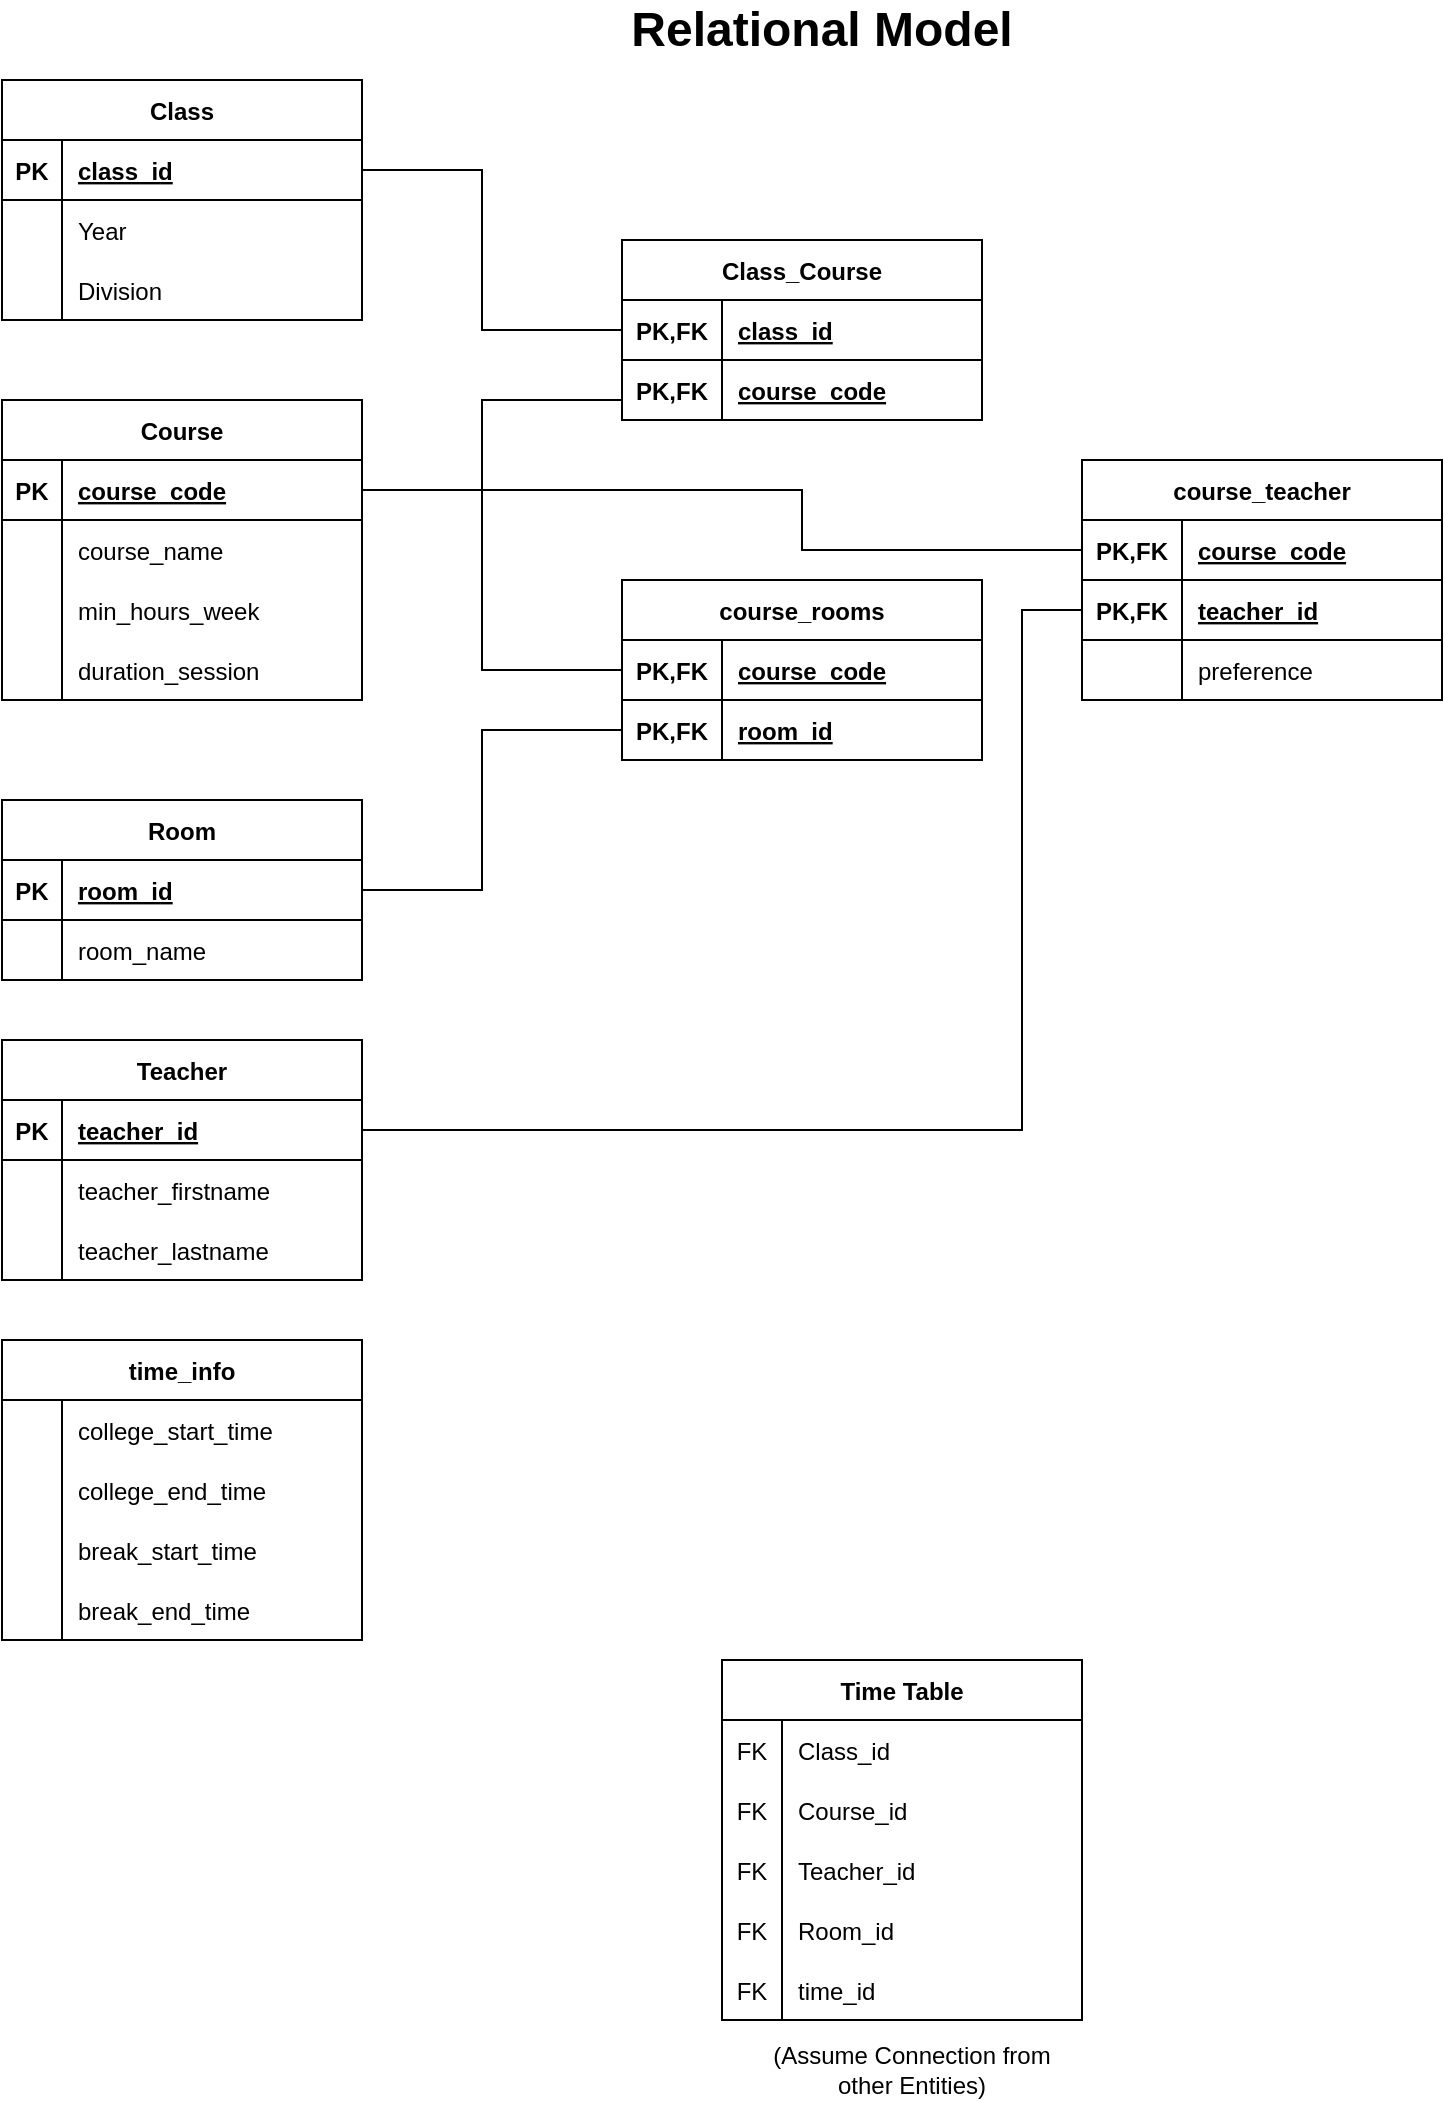 <mxfile version="20.7.4" type="device"><diagram id="zvLqzb58kwVaxN1AMwR2" name="Page-1"><mxGraphModel dx="794" dy="476" grid="1" gridSize="10" guides="1" tooltips="1" connect="1" arrows="1" fold="1" page="1" pageScale="1" pageWidth="1100" pageHeight="1700" math="0" shadow="0"><root><mxCell id="0"/><mxCell id="1" parent="0"/><mxCell id="yM-epIyJSIIHkvB47Rvs-1" value="&lt;b&gt;&lt;font style=&quot;font-size: 24px;&quot;&gt;Relational Model&lt;/font&gt;&lt;/b&gt;" style="text;html=1;strokeColor=none;fillColor=none;align=center;verticalAlign=middle;whiteSpace=wrap;rounded=0;" parent="1" vertex="1"><mxGeometry x="310" y="40" width="280" height="30" as="geometry"/></mxCell><mxCell id="yM-epIyJSIIHkvB47Rvs-2" value="Class" style="shape=table;startSize=30;container=1;collapsible=1;childLayout=tableLayout;fixedRows=1;rowLines=0;fontStyle=1;align=center;resizeLast=1;fontSize=12;" parent="1" vertex="1"><mxGeometry x="40" y="80" width="180" height="120" as="geometry"/></mxCell><mxCell id="yM-epIyJSIIHkvB47Rvs-3" value="" style="shape=tableRow;horizontal=0;startSize=0;swimlaneHead=0;swimlaneBody=0;fillColor=none;collapsible=0;dropTarget=0;points=[[0,0.5],[1,0.5]];portConstraint=eastwest;top=0;left=0;right=0;bottom=1;fontSize=24;" parent="yM-epIyJSIIHkvB47Rvs-2" vertex="1"><mxGeometry y="30" width="180" height="30" as="geometry"/></mxCell><mxCell id="yM-epIyJSIIHkvB47Rvs-4" value="PK" style="shape=partialRectangle;connectable=0;fillColor=none;top=0;left=0;bottom=0;right=0;fontStyle=1;overflow=hidden;fontSize=12;" parent="yM-epIyJSIIHkvB47Rvs-3" vertex="1"><mxGeometry width="30" height="30" as="geometry"><mxRectangle width="30" height="30" as="alternateBounds"/></mxGeometry></mxCell><mxCell id="yM-epIyJSIIHkvB47Rvs-5" value="class_id" style="shape=partialRectangle;connectable=0;fillColor=none;top=0;left=0;bottom=0;right=0;align=left;spacingLeft=6;fontStyle=5;overflow=hidden;fontSize=12;" parent="yM-epIyJSIIHkvB47Rvs-3" vertex="1"><mxGeometry x="30" width="150" height="30" as="geometry"><mxRectangle width="150" height="30" as="alternateBounds"/></mxGeometry></mxCell><mxCell id="yM-epIyJSIIHkvB47Rvs-6" value="" style="shape=tableRow;horizontal=0;startSize=0;swimlaneHead=0;swimlaneBody=0;fillColor=none;collapsible=0;dropTarget=0;points=[[0,0.5],[1,0.5]];portConstraint=eastwest;top=0;left=0;right=0;bottom=0;fontSize=24;" parent="yM-epIyJSIIHkvB47Rvs-2" vertex="1"><mxGeometry y="60" width="180" height="30" as="geometry"/></mxCell><mxCell id="yM-epIyJSIIHkvB47Rvs-7" value="" style="shape=partialRectangle;connectable=0;fillColor=none;top=0;left=0;bottom=0;right=0;editable=1;overflow=hidden;fontSize=24;" parent="yM-epIyJSIIHkvB47Rvs-6" vertex="1"><mxGeometry width="30" height="30" as="geometry"><mxRectangle width="30" height="30" as="alternateBounds"/></mxGeometry></mxCell><mxCell id="yM-epIyJSIIHkvB47Rvs-8" value="Year" style="shape=partialRectangle;connectable=0;fillColor=none;top=0;left=0;bottom=0;right=0;align=left;spacingLeft=6;overflow=hidden;fontSize=12;" parent="yM-epIyJSIIHkvB47Rvs-6" vertex="1"><mxGeometry x="30" width="150" height="30" as="geometry"><mxRectangle width="150" height="30" as="alternateBounds"/></mxGeometry></mxCell><mxCell id="yM-epIyJSIIHkvB47Rvs-9" value="" style="shape=tableRow;horizontal=0;startSize=0;swimlaneHead=0;swimlaneBody=0;fillColor=none;collapsible=0;dropTarget=0;points=[[0,0.5],[1,0.5]];portConstraint=eastwest;top=0;left=0;right=0;bottom=0;fontSize=24;" parent="yM-epIyJSIIHkvB47Rvs-2" vertex="1"><mxGeometry y="90" width="180" height="30" as="geometry"/></mxCell><mxCell id="yM-epIyJSIIHkvB47Rvs-10" value="" style="shape=partialRectangle;connectable=0;fillColor=none;top=0;left=0;bottom=0;right=0;editable=1;overflow=hidden;fontSize=24;" parent="yM-epIyJSIIHkvB47Rvs-9" vertex="1"><mxGeometry width="30" height="30" as="geometry"><mxRectangle width="30" height="30" as="alternateBounds"/></mxGeometry></mxCell><mxCell id="yM-epIyJSIIHkvB47Rvs-11" value="Division" style="shape=partialRectangle;connectable=0;fillColor=none;top=0;left=0;bottom=0;right=0;align=left;spacingLeft=6;overflow=hidden;fontSize=12;" parent="yM-epIyJSIIHkvB47Rvs-9" vertex="1"><mxGeometry x="30" width="150" height="30" as="geometry"><mxRectangle width="150" height="30" as="alternateBounds"/></mxGeometry></mxCell><mxCell id="yM-epIyJSIIHkvB47Rvs-15" value="Course" style="shape=table;startSize=30;container=1;collapsible=1;childLayout=tableLayout;fixedRows=1;rowLines=0;fontStyle=1;align=center;resizeLast=1;fontSize=12;" parent="1" vertex="1"><mxGeometry x="40" y="240" width="180" height="150" as="geometry"/></mxCell><mxCell id="yM-epIyJSIIHkvB47Rvs-16" value="" style="shape=tableRow;horizontal=0;startSize=0;swimlaneHead=0;swimlaneBody=0;fillColor=none;collapsible=0;dropTarget=0;points=[[0,0.5],[1,0.5]];portConstraint=eastwest;top=0;left=0;right=0;bottom=1;fontSize=24;" parent="yM-epIyJSIIHkvB47Rvs-15" vertex="1"><mxGeometry y="30" width="180" height="30" as="geometry"/></mxCell><mxCell id="yM-epIyJSIIHkvB47Rvs-17" value="PK" style="shape=partialRectangle;connectable=0;fillColor=none;top=0;left=0;bottom=0;right=0;fontStyle=1;overflow=hidden;fontSize=12;" parent="yM-epIyJSIIHkvB47Rvs-16" vertex="1"><mxGeometry width="30" height="30" as="geometry"><mxRectangle width="30" height="30" as="alternateBounds"/></mxGeometry></mxCell><mxCell id="yM-epIyJSIIHkvB47Rvs-18" value="course_code" style="shape=partialRectangle;connectable=0;fillColor=none;top=0;left=0;bottom=0;right=0;align=left;spacingLeft=6;fontStyle=5;overflow=hidden;fontSize=12;" parent="yM-epIyJSIIHkvB47Rvs-16" vertex="1"><mxGeometry x="30" width="150" height="30" as="geometry"><mxRectangle width="150" height="30" as="alternateBounds"/></mxGeometry></mxCell><mxCell id="yM-epIyJSIIHkvB47Rvs-19" value="" style="shape=tableRow;horizontal=0;startSize=0;swimlaneHead=0;swimlaneBody=0;fillColor=none;collapsible=0;dropTarget=0;points=[[0,0.5],[1,0.5]];portConstraint=eastwest;top=0;left=0;right=0;bottom=0;fontSize=24;" parent="yM-epIyJSIIHkvB47Rvs-15" vertex="1"><mxGeometry y="60" width="180" height="30" as="geometry"/></mxCell><mxCell id="yM-epIyJSIIHkvB47Rvs-20" value="" style="shape=partialRectangle;connectable=0;fillColor=none;top=0;left=0;bottom=0;right=0;editable=1;overflow=hidden;fontSize=24;" parent="yM-epIyJSIIHkvB47Rvs-19" vertex="1"><mxGeometry width="30" height="30" as="geometry"><mxRectangle width="30" height="30" as="alternateBounds"/></mxGeometry></mxCell><mxCell id="yM-epIyJSIIHkvB47Rvs-21" value="course_name" style="shape=partialRectangle;connectable=0;fillColor=none;top=0;left=0;bottom=0;right=0;align=left;spacingLeft=6;overflow=hidden;fontSize=12;" parent="yM-epIyJSIIHkvB47Rvs-19" vertex="1"><mxGeometry x="30" width="150" height="30" as="geometry"><mxRectangle width="150" height="30" as="alternateBounds"/></mxGeometry></mxCell><mxCell id="yM-epIyJSIIHkvB47Rvs-22" value="" style="shape=tableRow;horizontal=0;startSize=0;swimlaneHead=0;swimlaneBody=0;fillColor=none;collapsible=0;dropTarget=0;points=[[0,0.5],[1,0.5]];portConstraint=eastwest;top=0;left=0;right=0;bottom=0;fontSize=24;" parent="yM-epIyJSIIHkvB47Rvs-15" vertex="1"><mxGeometry y="90" width="180" height="30" as="geometry"/></mxCell><mxCell id="yM-epIyJSIIHkvB47Rvs-23" value="" style="shape=partialRectangle;connectable=0;fillColor=none;top=0;left=0;bottom=0;right=0;editable=1;overflow=hidden;fontSize=24;" parent="yM-epIyJSIIHkvB47Rvs-22" vertex="1"><mxGeometry width="30" height="30" as="geometry"><mxRectangle width="30" height="30" as="alternateBounds"/></mxGeometry></mxCell><mxCell id="yM-epIyJSIIHkvB47Rvs-24" value="min_hours_week" style="shape=partialRectangle;connectable=0;fillColor=none;top=0;left=0;bottom=0;right=0;align=left;spacingLeft=6;overflow=hidden;fontSize=12;" parent="yM-epIyJSIIHkvB47Rvs-22" vertex="1"><mxGeometry x="30" width="150" height="30" as="geometry"><mxRectangle width="150" height="30" as="alternateBounds"/></mxGeometry></mxCell><mxCell id="yM-epIyJSIIHkvB47Rvs-47" value="" style="shape=tableRow;horizontal=0;startSize=0;swimlaneHead=0;swimlaneBody=0;fillColor=none;collapsible=0;dropTarget=0;points=[[0,0.5],[1,0.5]];portConstraint=eastwest;top=0;left=0;right=0;bottom=0;fontSize=24;" parent="yM-epIyJSIIHkvB47Rvs-15" vertex="1"><mxGeometry y="120" width="180" height="30" as="geometry"/></mxCell><mxCell id="yM-epIyJSIIHkvB47Rvs-48" value="" style="shape=partialRectangle;connectable=0;fillColor=none;top=0;left=0;bottom=0;right=0;editable=1;overflow=hidden;fontSize=24;" parent="yM-epIyJSIIHkvB47Rvs-47" vertex="1"><mxGeometry width="30" height="30" as="geometry"><mxRectangle width="30" height="30" as="alternateBounds"/></mxGeometry></mxCell><mxCell id="yM-epIyJSIIHkvB47Rvs-49" value="duration_session" style="shape=partialRectangle;connectable=0;fillColor=none;top=0;left=0;bottom=0;right=0;align=left;spacingLeft=6;overflow=hidden;fontSize=12;" parent="yM-epIyJSIIHkvB47Rvs-47" vertex="1"><mxGeometry x="30" width="150" height="30" as="geometry"><mxRectangle width="150" height="30" as="alternateBounds"/></mxGeometry></mxCell><mxCell id="yM-epIyJSIIHkvB47Rvs-50" value="Room" style="shape=table;startSize=30;container=1;collapsible=1;childLayout=tableLayout;fixedRows=1;rowLines=0;fontStyle=1;align=center;resizeLast=1;fontSize=12;" parent="1" vertex="1"><mxGeometry x="40" y="440" width="180" height="90" as="geometry"/></mxCell><mxCell id="yM-epIyJSIIHkvB47Rvs-51" value="" style="shape=tableRow;horizontal=0;startSize=0;swimlaneHead=0;swimlaneBody=0;fillColor=none;collapsible=0;dropTarget=0;points=[[0,0.5],[1,0.5]];portConstraint=eastwest;top=0;left=0;right=0;bottom=1;fontSize=24;" parent="yM-epIyJSIIHkvB47Rvs-50" vertex="1"><mxGeometry y="30" width="180" height="30" as="geometry"/></mxCell><mxCell id="yM-epIyJSIIHkvB47Rvs-52" value="PK" style="shape=partialRectangle;connectable=0;fillColor=none;top=0;left=0;bottom=0;right=0;fontStyle=1;overflow=hidden;fontSize=12;" parent="yM-epIyJSIIHkvB47Rvs-51" vertex="1"><mxGeometry width="30" height="30" as="geometry"><mxRectangle width="30" height="30" as="alternateBounds"/></mxGeometry></mxCell><mxCell id="yM-epIyJSIIHkvB47Rvs-53" value="room_id" style="shape=partialRectangle;connectable=0;fillColor=none;top=0;left=0;bottom=0;right=0;align=left;spacingLeft=6;fontStyle=5;overflow=hidden;fontSize=12;" parent="yM-epIyJSIIHkvB47Rvs-51" vertex="1"><mxGeometry x="30" width="150" height="30" as="geometry"><mxRectangle width="150" height="30" as="alternateBounds"/></mxGeometry></mxCell><mxCell id="yM-epIyJSIIHkvB47Rvs-54" value="" style="shape=tableRow;horizontal=0;startSize=0;swimlaneHead=0;swimlaneBody=0;fillColor=none;collapsible=0;dropTarget=0;points=[[0,0.5],[1,0.5]];portConstraint=eastwest;top=0;left=0;right=0;bottom=0;fontSize=24;" parent="yM-epIyJSIIHkvB47Rvs-50" vertex="1"><mxGeometry y="60" width="180" height="30" as="geometry"/></mxCell><mxCell id="yM-epIyJSIIHkvB47Rvs-55" value="" style="shape=partialRectangle;connectable=0;fillColor=none;top=0;left=0;bottom=0;right=0;editable=1;overflow=hidden;fontSize=24;" parent="yM-epIyJSIIHkvB47Rvs-54" vertex="1"><mxGeometry width="30" height="30" as="geometry"><mxRectangle width="30" height="30" as="alternateBounds"/></mxGeometry></mxCell><mxCell id="yM-epIyJSIIHkvB47Rvs-56" value="room_name" style="shape=partialRectangle;connectable=0;fillColor=none;top=0;left=0;bottom=0;right=0;align=left;spacingLeft=6;overflow=hidden;fontSize=12;" parent="yM-epIyJSIIHkvB47Rvs-54" vertex="1"><mxGeometry x="30" width="150" height="30" as="geometry"><mxRectangle width="150" height="30" as="alternateBounds"/></mxGeometry></mxCell><mxCell id="yM-epIyJSIIHkvB47Rvs-63" value="Teacher" style="shape=table;startSize=30;container=1;collapsible=1;childLayout=tableLayout;fixedRows=1;rowLines=0;fontStyle=1;align=center;resizeLast=1;fontSize=12;" parent="1" vertex="1"><mxGeometry x="40" y="560" width="180" height="120" as="geometry"/></mxCell><mxCell id="yM-epIyJSIIHkvB47Rvs-64" value="" style="shape=tableRow;horizontal=0;startSize=0;swimlaneHead=0;swimlaneBody=0;fillColor=none;collapsible=0;dropTarget=0;points=[[0,0.5],[1,0.5]];portConstraint=eastwest;top=0;left=0;right=0;bottom=1;fontSize=24;" parent="yM-epIyJSIIHkvB47Rvs-63" vertex="1"><mxGeometry y="30" width="180" height="30" as="geometry"/></mxCell><mxCell id="yM-epIyJSIIHkvB47Rvs-65" value="PK" style="shape=partialRectangle;connectable=0;fillColor=none;top=0;left=0;bottom=0;right=0;fontStyle=1;overflow=hidden;fontSize=12;" parent="yM-epIyJSIIHkvB47Rvs-64" vertex="1"><mxGeometry width="30" height="30" as="geometry"><mxRectangle width="30" height="30" as="alternateBounds"/></mxGeometry></mxCell><mxCell id="yM-epIyJSIIHkvB47Rvs-66" value="teacher_id" style="shape=partialRectangle;connectable=0;fillColor=none;top=0;left=0;bottom=0;right=0;align=left;spacingLeft=6;fontStyle=5;overflow=hidden;fontSize=12;" parent="yM-epIyJSIIHkvB47Rvs-64" vertex="1"><mxGeometry x="30" width="150" height="30" as="geometry"><mxRectangle width="150" height="30" as="alternateBounds"/></mxGeometry></mxCell><mxCell id="yM-epIyJSIIHkvB47Rvs-67" value="" style="shape=tableRow;horizontal=0;startSize=0;swimlaneHead=0;swimlaneBody=0;fillColor=none;collapsible=0;dropTarget=0;points=[[0,0.5],[1,0.5]];portConstraint=eastwest;top=0;left=0;right=0;bottom=0;fontSize=24;" parent="yM-epIyJSIIHkvB47Rvs-63" vertex="1"><mxGeometry y="60" width="180" height="30" as="geometry"/></mxCell><mxCell id="yM-epIyJSIIHkvB47Rvs-68" value="" style="shape=partialRectangle;connectable=0;fillColor=none;top=0;left=0;bottom=0;right=0;editable=1;overflow=hidden;fontSize=24;" parent="yM-epIyJSIIHkvB47Rvs-67" vertex="1"><mxGeometry width="30" height="30" as="geometry"><mxRectangle width="30" height="30" as="alternateBounds"/></mxGeometry></mxCell><mxCell id="yM-epIyJSIIHkvB47Rvs-69" value="teacher_firstname" style="shape=partialRectangle;connectable=0;fillColor=none;top=0;left=0;bottom=0;right=0;align=left;spacingLeft=6;overflow=hidden;fontSize=12;" parent="yM-epIyJSIIHkvB47Rvs-67" vertex="1"><mxGeometry x="30" width="150" height="30" as="geometry"><mxRectangle width="150" height="30" as="alternateBounds"/></mxGeometry></mxCell><mxCell id="W02HXbBs8WjF3Lc7Ma4K-1" value="" style="shape=tableRow;horizontal=0;startSize=0;swimlaneHead=0;swimlaneBody=0;fillColor=none;collapsible=0;dropTarget=0;points=[[0,0.5],[1,0.5]];portConstraint=eastwest;top=0;left=0;right=0;bottom=0;fontSize=24;" parent="yM-epIyJSIIHkvB47Rvs-63" vertex="1"><mxGeometry y="90" width="180" height="30" as="geometry"/></mxCell><mxCell id="W02HXbBs8WjF3Lc7Ma4K-2" value="" style="shape=partialRectangle;connectable=0;fillColor=none;top=0;left=0;bottom=0;right=0;editable=1;overflow=hidden;fontSize=24;" parent="W02HXbBs8WjF3Lc7Ma4K-1" vertex="1"><mxGeometry width="30" height="30" as="geometry"><mxRectangle width="30" height="30" as="alternateBounds"/></mxGeometry></mxCell><mxCell id="W02HXbBs8WjF3Lc7Ma4K-3" value="teacher_lastname" style="shape=partialRectangle;connectable=0;fillColor=none;top=0;left=0;bottom=0;right=0;align=left;spacingLeft=6;overflow=hidden;fontSize=12;" parent="W02HXbBs8WjF3Lc7Ma4K-1" vertex="1"><mxGeometry x="30" width="150" height="30" as="geometry"><mxRectangle width="150" height="30" as="alternateBounds"/></mxGeometry></mxCell><mxCell id="yM-epIyJSIIHkvB47Rvs-76" value="Class_Course" style="shape=table;startSize=30;container=1;collapsible=1;childLayout=tableLayout;fixedRows=1;rowLines=0;fontStyle=1;align=center;resizeLast=1;fontSize=12;" parent="1" vertex="1"><mxGeometry x="350" y="160" width="180" height="90" as="geometry"/></mxCell><mxCell id="yM-epIyJSIIHkvB47Rvs-77" value="" style="shape=tableRow;horizontal=0;startSize=0;swimlaneHead=0;swimlaneBody=0;fillColor=none;collapsible=0;dropTarget=0;points=[[0,0.5],[1,0.5]];portConstraint=eastwest;top=0;left=0;right=0;bottom=1;fontSize=24;" parent="yM-epIyJSIIHkvB47Rvs-76" vertex="1"><mxGeometry y="30" width="180" height="30" as="geometry"/></mxCell><mxCell id="yM-epIyJSIIHkvB47Rvs-78" value="PK,FK" style="shape=partialRectangle;connectable=0;fillColor=none;top=0;left=0;bottom=0;right=0;fontStyle=1;overflow=hidden;fontSize=12;" parent="yM-epIyJSIIHkvB47Rvs-77" vertex="1"><mxGeometry width="50" height="30" as="geometry"><mxRectangle width="50" height="30" as="alternateBounds"/></mxGeometry></mxCell><mxCell id="yM-epIyJSIIHkvB47Rvs-79" value="class_id" style="shape=partialRectangle;connectable=0;fillColor=none;top=0;left=0;bottom=0;right=0;align=left;spacingLeft=6;fontStyle=5;overflow=hidden;fontSize=12;" parent="yM-epIyJSIIHkvB47Rvs-77" vertex="1"><mxGeometry x="50" width="130" height="30" as="geometry"><mxRectangle width="130" height="30" as="alternateBounds"/></mxGeometry></mxCell><mxCell id="yM-epIyJSIIHkvB47Rvs-86" value="" style="shape=tableRow;horizontal=0;startSize=0;swimlaneHead=0;swimlaneBody=0;fillColor=none;collapsible=0;dropTarget=0;points=[[0,0.5],[1,0.5]];portConstraint=eastwest;top=0;left=0;right=0;bottom=1;fontSize=24;" parent="yM-epIyJSIIHkvB47Rvs-76" vertex="1"><mxGeometry y="60" width="180" height="30" as="geometry"/></mxCell><mxCell id="yM-epIyJSIIHkvB47Rvs-87" value="PK,FK" style="shape=partialRectangle;connectable=0;fillColor=none;top=0;left=0;bottom=0;right=0;fontStyle=1;overflow=hidden;fontSize=12;" parent="yM-epIyJSIIHkvB47Rvs-86" vertex="1"><mxGeometry width="50" height="30" as="geometry"><mxRectangle width="50" height="30" as="alternateBounds"/></mxGeometry></mxCell><mxCell id="yM-epIyJSIIHkvB47Rvs-88" value="course_code" style="shape=partialRectangle;connectable=0;fillColor=none;top=0;left=0;bottom=0;right=0;align=left;spacingLeft=6;fontStyle=5;overflow=hidden;fontSize=12;" parent="yM-epIyJSIIHkvB47Rvs-86" vertex="1"><mxGeometry x="50" width="130" height="30" as="geometry"><mxRectangle width="130" height="30" as="alternateBounds"/></mxGeometry></mxCell><mxCell id="yM-epIyJSIIHkvB47Rvs-93" value="" style="endArrow=none;html=1;rounded=0;fontSize=12;exitX=1;exitY=0.5;exitDx=0;exitDy=0;entryX=0;entryY=0.5;entryDx=0;entryDy=0;" parent="1" source="yM-epIyJSIIHkvB47Rvs-3" target="yM-epIyJSIIHkvB47Rvs-77" edge="1"><mxGeometry relative="1" as="geometry"><mxPoint x="360" y="210" as="sourcePoint"/><mxPoint x="520" y="210" as="targetPoint"/><Array as="points"><mxPoint x="280" y="125"/><mxPoint x="280" y="205"/></Array></mxGeometry></mxCell><mxCell id="yM-epIyJSIIHkvB47Rvs-94" value="" style="endArrow=none;html=1;rounded=0;fontSize=12;exitX=1;exitY=0.5;exitDx=0;exitDy=0;" parent="1" source="yM-epIyJSIIHkvB47Rvs-16" edge="1"><mxGeometry relative="1" as="geometry"><mxPoint x="360" y="210" as="sourcePoint"/><mxPoint x="350" y="240" as="targetPoint"/><Array as="points"><mxPoint x="280" y="285"/><mxPoint x="280" y="240"/></Array></mxGeometry></mxCell><mxCell id="yM-epIyJSIIHkvB47Rvs-95" value="course_rooms" style="shape=table;startSize=30;container=1;collapsible=1;childLayout=tableLayout;fixedRows=1;rowLines=0;fontStyle=1;align=center;resizeLast=1;fontSize=12;" parent="1" vertex="1"><mxGeometry x="350" y="330" width="180" height="90" as="geometry"/></mxCell><mxCell id="yM-epIyJSIIHkvB47Rvs-96" value="" style="shape=tableRow;horizontal=0;startSize=0;swimlaneHead=0;swimlaneBody=0;fillColor=none;collapsible=0;dropTarget=0;points=[[0,0.5],[1,0.5]];portConstraint=eastwest;top=0;left=0;right=0;bottom=1;fontSize=24;" parent="yM-epIyJSIIHkvB47Rvs-95" vertex="1"><mxGeometry y="30" width="180" height="30" as="geometry"/></mxCell><mxCell id="yM-epIyJSIIHkvB47Rvs-97" value="PK,FK" style="shape=partialRectangle;connectable=0;fillColor=none;top=0;left=0;bottom=0;right=0;fontStyle=1;overflow=hidden;fontSize=12;" parent="yM-epIyJSIIHkvB47Rvs-96" vertex="1"><mxGeometry width="50" height="30" as="geometry"><mxRectangle width="50" height="30" as="alternateBounds"/></mxGeometry></mxCell><mxCell id="yM-epIyJSIIHkvB47Rvs-98" value="course_code" style="shape=partialRectangle;connectable=0;fillColor=none;top=0;left=0;bottom=0;right=0;align=left;spacingLeft=6;fontStyle=5;overflow=hidden;fontSize=12;" parent="yM-epIyJSIIHkvB47Rvs-96" vertex="1"><mxGeometry x="50" width="130" height="30" as="geometry"><mxRectangle width="130" height="30" as="alternateBounds"/></mxGeometry></mxCell><mxCell id="yM-epIyJSIIHkvB47Rvs-99" value="" style="shape=tableRow;horizontal=0;startSize=0;swimlaneHead=0;swimlaneBody=0;fillColor=none;collapsible=0;dropTarget=0;points=[[0,0.5],[1,0.5]];portConstraint=eastwest;top=0;left=0;right=0;bottom=1;fontSize=24;" parent="yM-epIyJSIIHkvB47Rvs-95" vertex="1"><mxGeometry y="60" width="180" height="30" as="geometry"/></mxCell><mxCell id="yM-epIyJSIIHkvB47Rvs-100" value="PK,FK" style="shape=partialRectangle;connectable=0;fillColor=none;top=0;left=0;bottom=0;right=0;fontStyle=1;overflow=hidden;fontSize=12;" parent="yM-epIyJSIIHkvB47Rvs-99" vertex="1"><mxGeometry width="50" height="30" as="geometry"><mxRectangle width="50" height="30" as="alternateBounds"/></mxGeometry></mxCell><mxCell id="yM-epIyJSIIHkvB47Rvs-101" value="room_id" style="shape=partialRectangle;connectable=0;fillColor=none;top=0;left=0;bottom=0;right=0;align=left;spacingLeft=6;fontStyle=5;overflow=hidden;fontSize=12;" parent="yM-epIyJSIIHkvB47Rvs-99" vertex="1"><mxGeometry x="50" width="130" height="30" as="geometry"><mxRectangle width="130" height="30" as="alternateBounds"/></mxGeometry></mxCell><mxCell id="yM-epIyJSIIHkvB47Rvs-102" value="" style="endArrow=none;html=1;rounded=0;fontSize=12;exitX=1;exitY=0.5;exitDx=0;exitDy=0;entryX=0;entryY=0.5;entryDx=0;entryDy=0;" parent="1" source="yM-epIyJSIIHkvB47Rvs-16" target="yM-epIyJSIIHkvB47Rvs-96" edge="1"><mxGeometry relative="1" as="geometry"><mxPoint x="250" y="440" as="sourcePoint"/><mxPoint x="410" y="440" as="targetPoint"/><Array as="points"><mxPoint x="280" y="285"/><mxPoint x="280" y="375"/></Array></mxGeometry></mxCell><mxCell id="yM-epIyJSIIHkvB47Rvs-103" value="" style="endArrow=none;html=1;rounded=0;fontSize=12;exitX=1;exitY=0.5;exitDx=0;exitDy=0;entryX=0;entryY=0.5;entryDx=0;entryDy=0;" parent="1" source="yM-epIyJSIIHkvB47Rvs-51" target="yM-epIyJSIIHkvB47Rvs-99" edge="1"><mxGeometry relative="1" as="geometry"><mxPoint x="320" y="490" as="sourcePoint"/><mxPoint x="480" y="490" as="targetPoint"/><Array as="points"><mxPoint x="280" y="485"/><mxPoint x="280" y="405"/></Array></mxGeometry></mxCell><mxCell id="yM-epIyJSIIHkvB47Rvs-104" value="course_teacher" style="shape=table;startSize=30;container=1;collapsible=1;childLayout=tableLayout;fixedRows=1;rowLines=0;fontStyle=1;align=center;resizeLast=1;fontSize=12;" parent="1" vertex="1"><mxGeometry x="580" y="270" width="180" height="120" as="geometry"/></mxCell><mxCell id="yM-epIyJSIIHkvB47Rvs-105" value="" style="shape=tableRow;horizontal=0;startSize=0;swimlaneHead=0;swimlaneBody=0;fillColor=none;collapsible=0;dropTarget=0;points=[[0,0.5],[1,0.5]];portConstraint=eastwest;top=0;left=0;right=0;bottom=1;fontSize=24;" parent="yM-epIyJSIIHkvB47Rvs-104" vertex="1"><mxGeometry y="30" width="180" height="30" as="geometry"/></mxCell><mxCell id="yM-epIyJSIIHkvB47Rvs-106" value="PK,FK" style="shape=partialRectangle;connectable=0;fillColor=none;top=0;left=0;bottom=0;right=0;fontStyle=1;overflow=hidden;fontSize=12;" parent="yM-epIyJSIIHkvB47Rvs-105" vertex="1"><mxGeometry width="50" height="30" as="geometry"><mxRectangle width="50" height="30" as="alternateBounds"/></mxGeometry></mxCell><mxCell id="yM-epIyJSIIHkvB47Rvs-107" value="course_code" style="shape=partialRectangle;connectable=0;fillColor=none;top=0;left=0;bottom=0;right=0;align=left;spacingLeft=6;fontStyle=5;overflow=hidden;fontSize=12;" parent="yM-epIyJSIIHkvB47Rvs-105" vertex="1"><mxGeometry x="50" width="130" height="30" as="geometry"><mxRectangle width="130" height="30" as="alternateBounds"/></mxGeometry></mxCell><mxCell id="yM-epIyJSIIHkvB47Rvs-108" value="" style="shape=tableRow;horizontal=0;startSize=0;swimlaneHead=0;swimlaneBody=0;fillColor=none;collapsible=0;dropTarget=0;points=[[0,0.5],[1,0.5]];portConstraint=eastwest;top=0;left=0;right=0;bottom=1;fontSize=24;" parent="yM-epIyJSIIHkvB47Rvs-104" vertex="1"><mxGeometry y="60" width="180" height="30" as="geometry"/></mxCell><mxCell id="yM-epIyJSIIHkvB47Rvs-109" value="PK,FK" style="shape=partialRectangle;connectable=0;fillColor=none;top=0;left=0;bottom=0;right=0;fontStyle=1;overflow=hidden;fontSize=12;" parent="yM-epIyJSIIHkvB47Rvs-108" vertex="1"><mxGeometry width="50" height="30" as="geometry"><mxRectangle width="50" height="30" as="alternateBounds"/></mxGeometry></mxCell><mxCell id="yM-epIyJSIIHkvB47Rvs-110" value="teacher_id" style="shape=partialRectangle;connectable=0;fillColor=none;top=0;left=0;bottom=0;right=0;align=left;spacingLeft=6;fontStyle=5;overflow=hidden;fontSize=12;" parent="yM-epIyJSIIHkvB47Rvs-108" vertex="1"><mxGeometry x="50" width="130" height="30" as="geometry"><mxRectangle width="130" height="30" as="alternateBounds"/></mxGeometry></mxCell><mxCell id="SUbfQXTzUHU4KS2dncyv-1" value="" style="shape=tableRow;horizontal=0;startSize=0;swimlaneHead=0;swimlaneBody=0;fillColor=none;collapsible=0;dropTarget=0;points=[[0,0.5],[1,0.5]];portConstraint=eastwest;top=0;left=0;right=0;bottom=1;fontSize=24;" vertex="1" parent="yM-epIyJSIIHkvB47Rvs-104"><mxGeometry y="90" width="180" height="30" as="geometry"/></mxCell><mxCell id="SUbfQXTzUHU4KS2dncyv-2" value="" style="shape=partialRectangle;connectable=0;fillColor=none;top=0;left=0;bottom=0;right=0;fontStyle=1;overflow=hidden;fontSize=12;" vertex="1" parent="SUbfQXTzUHU4KS2dncyv-1"><mxGeometry width="50" height="30" as="geometry"><mxRectangle width="50" height="30" as="alternateBounds"/></mxGeometry></mxCell><mxCell id="SUbfQXTzUHU4KS2dncyv-3" value="preference" style="shape=partialRectangle;connectable=0;fillColor=none;top=0;left=0;bottom=0;right=0;align=left;spacingLeft=6;fontStyle=0;overflow=hidden;fontSize=12;" vertex="1" parent="SUbfQXTzUHU4KS2dncyv-1"><mxGeometry x="50" width="130" height="30" as="geometry"><mxRectangle width="130" height="30" as="alternateBounds"/></mxGeometry></mxCell><mxCell id="yM-epIyJSIIHkvB47Rvs-111" value="" style="endArrow=none;html=1;rounded=0;fontSize=12;exitX=1;exitY=0.5;exitDx=0;exitDy=0;entryX=0;entryY=0.5;entryDx=0;entryDy=0;" parent="1" source="yM-epIyJSIIHkvB47Rvs-16" target="yM-epIyJSIIHkvB47Rvs-105" edge="1"><mxGeometry relative="1" as="geometry"><mxPoint x="360" y="310" as="sourcePoint"/><mxPoint x="520" y="310" as="targetPoint"/><Array as="points"><mxPoint x="440" y="285"/><mxPoint x="440" y="315"/></Array></mxGeometry></mxCell><mxCell id="yM-epIyJSIIHkvB47Rvs-112" value="" style="endArrow=none;html=1;rounded=0;fontSize=12;exitX=1;exitY=0.5;exitDx=0;exitDy=0;entryX=0;entryY=0.5;entryDx=0;entryDy=0;" parent="1" source="yM-epIyJSIIHkvB47Rvs-64" target="yM-epIyJSIIHkvB47Rvs-108" edge="1"><mxGeometry relative="1" as="geometry"><mxPoint x="360" y="510" as="sourcePoint"/><mxPoint x="520" y="510" as="targetPoint"/><Array as="points"><mxPoint x="550" y="605"/><mxPoint x="550" y="345"/><mxPoint x="580" y="345"/></Array></mxGeometry></mxCell><mxCell id="yM-epIyJSIIHkvB47Rvs-113" value="time_info" style="shape=table;startSize=30;container=1;collapsible=1;childLayout=tableLayout;fixedRows=1;rowLines=0;fontStyle=1;align=center;resizeLast=1;fontSize=12;" parent="1" vertex="1"><mxGeometry x="40" y="710" width="180" height="150" as="geometry"/></mxCell><mxCell id="yM-epIyJSIIHkvB47Rvs-117" value="" style="shape=tableRow;horizontal=0;startSize=0;swimlaneHead=0;swimlaneBody=0;fillColor=none;collapsible=0;dropTarget=0;points=[[0,0.5],[1,0.5]];portConstraint=eastwest;top=0;left=0;right=0;bottom=0;fontSize=24;" parent="yM-epIyJSIIHkvB47Rvs-113" vertex="1"><mxGeometry y="30" width="180" height="30" as="geometry"/></mxCell><mxCell id="yM-epIyJSIIHkvB47Rvs-118" value="" style="shape=partialRectangle;connectable=0;fillColor=none;top=0;left=0;bottom=0;right=0;editable=1;overflow=hidden;fontSize=24;" parent="yM-epIyJSIIHkvB47Rvs-117" vertex="1"><mxGeometry width="30" height="30" as="geometry"><mxRectangle width="30" height="30" as="alternateBounds"/></mxGeometry></mxCell><mxCell id="yM-epIyJSIIHkvB47Rvs-119" value="college_start_time" style="shape=partialRectangle;connectable=0;fillColor=none;top=0;left=0;bottom=0;right=0;align=left;spacingLeft=6;overflow=hidden;fontSize=12;" parent="yM-epIyJSIIHkvB47Rvs-117" vertex="1"><mxGeometry x="30" width="150" height="30" as="geometry"><mxRectangle width="150" height="30" as="alternateBounds"/></mxGeometry></mxCell><mxCell id="yM-epIyJSIIHkvB47Rvs-120" value="" style="shape=tableRow;horizontal=0;startSize=0;swimlaneHead=0;swimlaneBody=0;fillColor=none;collapsible=0;dropTarget=0;points=[[0,0.5],[1,0.5]];portConstraint=eastwest;top=0;left=0;right=0;bottom=0;fontSize=24;" parent="yM-epIyJSIIHkvB47Rvs-113" vertex="1"><mxGeometry y="60" width="180" height="30" as="geometry"/></mxCell><mxCell id="yM-epIyJSIIHkvB47Rvs-121" value="" style="shape=partialRectangle;connectable=0;fillColor=none;top=0;left=0;bottom=0;right=0;editable=1;overflow=hidden;fontSize=24;" parent="yM-epIyJSIIHkvB47Rvs-120" vertex="1"><mxGeometry width="30" height="30" as="geometry"><mxRectangle width="30" height="30" as="alternateBounds"/></mxGeometry></mxCell><mxCell id="yM-epIyJSIIHkvB47Rvs-122" value="college_end_time" style="shape=partialRectangle;connectable=0;fillColor=none;top=0;left=0;bottom=0;right=0;align=left;spacingLeft=6;overflow=hidden;fontSize=12;" parent="yM-epIyJSIIHkvB47Rvs-120" vertex="1"><mxGeometry x="30" width="150" height="30" as="geometry"><mxRectangle width="150" height="30" as="alternateBounds"/></mxGeometry></mxCell><mxCell id="yM-epIyJSIIHkvB47Rvs-123" value="" style="shape=tableRow;horizontal=0;startSize=0;swimlaneHead=0;swimlaneBody=0;fillColor=none;collapsible=0;dropTarget=0;points=[[0,0.5],[1,0.5]];portConstraint=eastwest;top=0;left=0;right=0;bottom=0;fontSize=24;" parent="yM-epIyJSIIHkvB47Rvs-113" vertex="1"><mxGeometry y="90" width="180" height="30" as="geometry"/></mxCell><mxCell id="yM-epIyJSIIHkvB47Rvs-124" value="" style="shape=partialRectangle;connectable=0;fillColor=none;top=0;left=0;bottom=0;right=0;editable=1;overflow=hidden;fontSize=24;" parent="yM-epIyJSIIHkvB47Rvs-123" vertex="1"><mxGeometry width="30" height="30" as="geometry"><mxRectangle width="30" height="30" as="alternateBounds"/></mxGeometry></mxCell><mxCell id="yM-epIyJSIIHkvB47Rvs-125" value="break_start_time" style="shape=partialRectangle;connectable=0;fillColor=none;top=0;left=0;bottom=0;right=0;align=left;spacingLeft=6;overflow=hidden;fontSize=12;" parent="yM-epIyJSIIHkvB47Rvs-123" vertex="1"><mxGeometry x="30" width="150" height="30" as="geometry"><mxRectangle width="150" height="30" as="alternateBounds"/></mxGeometry></mxCell><mxCell id="O_0n4XbbraEeVZyB7gW1-11" value="" style="shape=tableRow;horizontal=0;startSize=0;swimlaneHead=0;swimlaneBody=0;fillColor=none;collapsible=0;dropTarget=0;points=[[0,0.5],[1,0.5]];portConstraint=eastwest;top=0;left=0;right=0;bottom=0;fontSize=24;" parent="yM-epIyJSIIHkvB47Rvs-113" vertex="1"><mxGeometry y="120" width="180" height="30" as="geometry"/></mxCell><mxCell id="O_0n4XbbraEeVZyB7gW1-12" value="" style="shape=partialRectangle;connectable=0;fillColor=none;top=0;left=0;bottom=0;right=0;editable=1;overflow=hidden;fontSize=24;" parent="O_0n4XbbraEeVZyB7gW1-11" vertex="1"><mxGeometry width="30" height="30" as="geometry"><mxRectangle width="30" height="30" as="alternateBounds"/></mxGeometry></mxCell><mxCell id="O_0n4XbbraEeVZyB7gW1-13" value="break_end_time" style="shape=partialRectangle;connectable=0;fillColor=none;top=0;left=0;bottom=0;right=0;align=left;spacingLeft=6;overflow=hidden;fontSize=12;" parent="O_0n4XbbraEeVZyB7gW1-11" vertex="1"><mxGeometry x="30" width="150" height="30" as="geometry"><mxRectangle width="150" height="30" as="alternateBounds"/></mxGeometry></mxCell><mxCell id="yM-epIyJSIIHkvB47Rvs-187" value="Time Table" style="shape=table;startSize=30;container=1;collapsible=1;childLayout=tableLayout;fixedRows=1;rowLines=0;fontStyle=1;align=center;resizeLast=1;fontSize=12;" parent="1" vertex="1"><mxGeometry x="400" y="870" width="180" height="180" as="geometry"/></mxCell><mxCell id="yM-epIyJSIIHkvB47Rvs-191" value="" style="shape=tableRow;horizontal=0;startSize=0;swimlaneHead=0;swimlaneBody=0;fillColor=none;collapsible=0;dropTarget=0;points=[[0,0.5],[1,0.5]];portConstraint=eastwest;top=0;left=0;right=0;bottom=0;fontSize=24;" parent="yM-epIyJSIIHkvB47Rvs-187" vertex="1"><mxGeometry y="30" width="180" height="30" as="geometry"/></mxCell><mxCell id="yM-epIyJSIIHkvB47Rvs-192" value="FK" style="shape=partialRectangle;connectable=0;fillColor=none;top=0;left=0;bottom=0;right=0;editable=1;overflow=hidden;fontSize=12;" parent="yM-epIyJSIIHkvB47Rvs-191" vertex="1"><mxGeometry width="30" height="30" as="geometry"><mxRectangle width="30" height="30" as="alternateBounds"/></mxGeometry></mxCell><mxCell id="yM-epIyJSIIHkvB47Rvs-193" value="Class_id" style="shape=partialRectangle;connectable=0;fillColor=none;top=0;left=0;bottom=0;right=0;align=left;spacingLeft=6;overflow=hidden;fontSize=12;" parent="yM-epIyJSIIHkvB47Rvs-191" vertex="1"><mxGeometry x="30" width="150" height="30" as="geometry"><mxRectangle width="150" height="30" as="alternateBounds"/></mxGeometry></mxCell><mxCell id="yM-epIyJSIIHkvB47Rvs-194" value="" style="shape=tableRow;horizontal=0;startSize=0;swimlaneHead=0;swimlaneBody=0;fillColor=none;collapsible=0;dropTarget=0;points=[[0,0.5],[1,0.5]];portConstraint=eastwest;top=0;left=0;right=0;bottom=0;fontSize=24;" parent="yM-epIyJSIIHkvB47Rvs-187" vertex="1"><mxGeometry y="60" width="180" height="30" as="geometry"/></mxCell><mxCell id="yM-epIyJSIIHkvB47Rvs-195" value="FK" style="shape=partialRectangle;connectable=0;fillColor=none;top=0;left=0;bottom=0;right=0;editable=1;overflow=hidden;fontSize=12;" parent="yM-epIyJSIIHkvB47Rvs-194" vertex="1"><mxGeometry width="30" height="30" as="geometry"><mxRectangle width="30" height="30" as="alternateBounds"/></mxGeometry></mxCell><mxCell id="yM-epIyJSIIHkvB47Rvs-196" value="Course_id" style="shape=partialRectangle;connectable=0;fillColor=none;top=0;left=0;bottom=0;right=0;align=left;spacingLeft=6;overflow=hidden;fontSize=12;" parent="yM-epIyJSIIHkvB47Rvs-194" vertex="1"><mxGeometry x="30" width="150" height="30" as="geometry"><mxRectangle width="150" height="30" as="alternateBounds"/></mxGeometry></mxCell><mxCell id="yM-epIyJSIIHkvB47Rvs-197" value="" style="shape=tableRow;horizontal=0;startSize=0;swimlaneHead=0;swimlaneBody=0;fillColor=none;collapsible=0;dropTarget=0;points=[[0,0.5],[1,0.5]];portConstraint=eastwest;top=0;left=0;right=0;bottom=0;fontSize=24;" parent="yM-epIyJSIIHkvB47Rvs-187" vertex="1"><mxGeometry y="90" width="180" height="30" as="geometry"/></mxCell><mxCell id="yM-epIyJSIIHkvB47Rvs-198" value="FK" style="shape=partialRectangle;connectable=0;fillColor=none;top=0;left=0;bottom=0;right=0;editable=1;overflow=hidden;fontSize=12;" parent="yM-epIyJSIIHkvB47Rvs-197" vertex="1"><mxGeometry width="30" height="30" as="geometry"><mxRectangle width="30" height="30" as="alternateBounds"/></mxGeometry></mxCell><mxCell id="yM-epIyJSIIHkvB47Rvs-199" value="Teacher_id" style="shape=partialRectangle;connectable=0;fillColor=none;top=0;left=0;bottom=0;right=0;align=left;spacingLeft=6;overflow=hidden;fontSize=12;" parent="yM-epIyJSIIHkvB47Rvs-197" vertex="1"><mxGeometry x="30" width="150" height="30" as="geometry"><mxRectangle width="150" height="30" as="alternateBounds"/></mxGeometry></mxCell><mxCell id="yM-epIyJSIIHkvB47Rvs-200" value="" style="shape=tableRow;horizontal=0;startSize=0;swimlaneHead=0;swimlaneBody=0;fillColor=none;collapsible=0;dropTarget=0;points=[[0,0.5],[1,0.5]];portConstraint=eastwest;top=0;left=0;right=0;bottom=0;fontSize=24;" parent="yM-epIyJSIIHkvB47Rvs-187" vertex="1"><mxGeometry y="120" width="180" height="30" as="geometry"/></mxCell><mxCell id="yM-epIyJSIIHkvB47Rvs-201" value="FK" style="shape=partialRectangle;connectable=0;fillColor=none;top=0;left=0;bottom=0;right=0;editable=1;overflow=hidden;fontSize=12;" parent="yM-epIyJSIIHkvB47Rvs-200" vertex="1"><mxGeometry width="30" height="30" as="geometry"><mxRectangle width="30" height="30" as="alternateBounds"/></mxGeometry></mxCell><mxCell id="yM-epIyJSIIHkvB47Rvs-202" value="Room_id" style="shape=partialRectangle;connectable=0;fillColor=none;top=0;left=0;bottom=0;right=0;align=left;spacingLeft=6;overflow=hidden;fontSize=12;" parent="yM-epIyJSIIHkvB47Rvs-200" vertex="1"><mxGeometry x="30" width="150" height="30" as="geometry"><mxRectangle width="150" height="30" as="alternateBounds"/></mxGeometry></mxCell><mxCell id="rnN04L4lg_k0_EmDCAvU-1" value="" style="shape=tableRow;horizontal=0;startSize=0;swimlaneHead=0;swimlaneBody=0;fillColor=none;collapsible=0;dropTarget=0;points=[[0,0.5],[1,0.5]];portConstraint=eastwest;top=0;left=0;right=0;bottom=0;fontSize=24;" parent="yM-epIyJSIIHkvB47Rvs-187" vertex="1"><mxGeometry y="150" width="180" height="30" as="geometry"/></mxCell><mxCell id="rnN04L4lg_k0_EmDCAvU-2" value="FK" style="shape=partialRectangle;connectable=0;fillColor=none;top=0;left=0;bottom=0;right=0;editable=1;overflow=hidden;fontSize=12;" parent="rnN04L4lg_k0_EmDCAvU-1" vertex="1"><mxGeometry width="30" height="30" as="geometry"><mxRectangle width="30" height="30" as="alternateBounds"/></mxGeometry></mxCell><mxCell id="rnN04L4lg_k0_EmDCAvU-3" value="time_id" style="shape=partialRectangle;connectable=0;fillColor=none;top=0;left=0;bottom=0;right=0;align=left;spacingLeft=6;overflow=hidden;fontSize=12;" parent="rnN04L4lg_k0_EmDCAvU-1" vertex="1"><mxGeometry x="30" width="150" height="30" as="geometry"><mxRectangle width="150" height="30" as="alternateBounds"/></mxGeometry></mxCell><mxCell id="yM-epIyJSIIHkvB47Rvs-203" value="(Assume Connection from other Entities)" style="text;html=1;strokeColor=none;fillColor=none;align=center;verticalAlign=middle;whiteSpace=wrap;rounded=0;fontSize=12;" parent="1" vertex="1"><mxGeometry x="420" y="1060" width="150" height="30" as="geometry"/></mxCell></root></mxGraphModel></diagram></mxfile>
